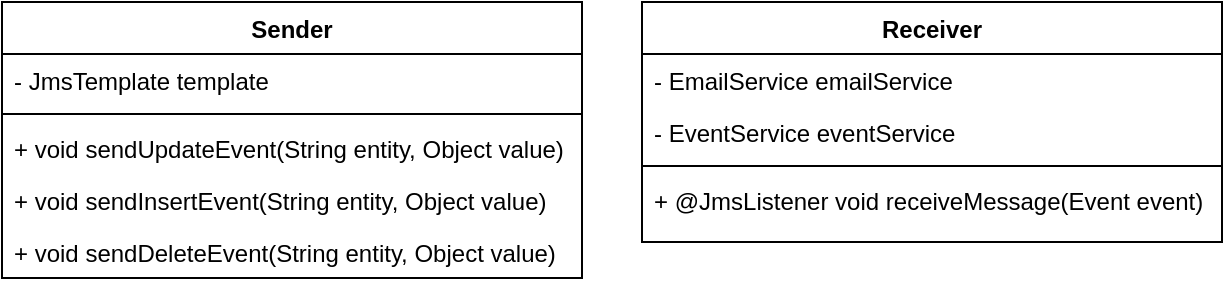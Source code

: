 <mxfile version="14.1.8" type="device"><diagram id="nu-M42BzTgwI54MfAJEI" name="Page-1"><mxGraphModel dx="749" dy="556" grid="1" gridSize="10" guides="1" tooltips="1" connect="1" arrows="1" fold="1" page="1" pageScale="1" pageWidth="850" pageHeight="1100" math="0" shadow="0"><root><mxCell id="0"/><mxCell id="1" parent="0"/><mxCell id="8sDrKjxGGFFBIy29Iiln-5" value="Sender" style="swimlane;fontStyle=1;align=center;verticalAlign=top;childLayout=stackLayout;horizontal=1;startSize=26;horizontalStack=0;resizeParent=1;resizeParentMax=0;resizeLast=0;collapsible=1;marginBottom=0;" vertex="1" parent="1"><mxGeometry x="200" y="260" width="290" height="138" as="geometry"/></mxCell><mxCell id="8sDrKjxGGFFBIy29Iiln-6" value="- JmsTemplate template" style="text;strokeColor=none;fillColor=none;align=left;verticalAlign=top;spacingLeft=4;spacingRight=4;overflow=hidden;rotatable=0;points=[[0,0.5],[1,0.5]];portConstraint=eastwest;" vertex="1" parent="8sDrKjxGGFFBIy29Iiln-5"><mxGeometry y="26" width="290" height="26" as="geometry"/></mxCell><mxCell id="8sDrKjxGGFFBIy29Iiln-7" value="" style="line;strokeWidth=1;fillColor=none;align=left;verticalAlign=middle;spacingTop=-1;spacingLeft=3;spacingRight=3;rotatable=0;labelPosition=right;points=[];portConstraint=eastwest;" vertex="1" parent="8sDrKjxGGFFBIy29Iiln-5"><mxGeometry y="52" width="290" height="8" as="geometry"/></mxCell><mxCell id="8sDrKjxGGFFBIy29Iiln-8" value="+ void sendUpdateEvent(String entity, Object value)" style="text;strokeColor=none;fillColor=none;align=left;verticalAlign=top;spacingLeft=4;spacingRight=4;overflow=hidden;rotatable=0;points=[[0,0.5],[1,0.5]];portConstraint=eastwest;" vertex="1" parent="8sDrKjxGGFFBIy29Iiln-5"><mxGeometry y="60" width="290" height="26" as="geometry"/></mxCell><mxCell id="8sDrKjxGGFFBIy29Iiln-9" value="+ void sendInsertEvent(String entity, Object value)" style="text;strokeColor=none;fillColor=none;align=left;verticalAlign=top;spacingLeft=4;spacingRight=4;overflow=hidden;rotatable=0;points=[[0,0.5],[1,0.5]];portConstraint=eastwest;" vertex="1" parent="8sDrKjxGGFFBIy29Iiln-5"><mxGeometry y="86" width="290" height="26" as="geometry"/></mxCell><mxCell id="8sDrKjxGGFFBIy29Iiln-15" value="+ void sendDeleteEvent(String entity, Object value)" style="text;strokeColor=none;fillColor=none;align=left;verticalAlign=top;spacingLeft=4;spacingRight=4;overflow=hidden;rotatable=0;points=[[0,0.5],[1,0.5]];portConstraint=eastwest;" vertex="1" parent="8sDrKjxGGFFBIy29Iiln-5"><mxGeometry y="112" width="290" height="26" as="geometry"/></mxCell><mxCell id="8sDrKjxGGFFBIy29Iiln-16" value="Receiver" style="swimlane;fontStyle=1;align=center;verticalAlign=top;childLayout=stackLayout;horizontal=1;startSize=26;horizontalStack=0;resizeParent=1;resizeParentMax=0;resizeLast=0;collapsible=1;marginBottom=0;" vertex="1" parent="1"><mxGeometry x="520" y="260" width="290" height="120" as="geometry"/></mxCell><mxCell id="8sDrKjxGGFFBIy29Iiln-17" value="- EmailService emailService" style="text;strokeColor=none;fillColor=none;align=left;verticalAlign=top;spacingLeft=4;spacingRight=4;overflow=hidden;rotatable=0;points=[[0,0.5],[1,0.5]];portConstraint=eastwest;" vertex="1" parent="8sDrKjxGGFFBIy29Iiln-16"><mxGeometry y="26" width="290" height="26" as="geometry"/></mxCell><mxCell id="8sDrKjxGGFFBIy29Iiln-22" value="- EventService eventService" style="text;strokeColor=none;fillColor=none;align=left;verticalAlign=top;spacingLeft=4;spacingRight=4;overflow=hidden;rotatable=0;points=[[0,0.5],[1,0.5]];portConstraint=eastwest;" vertex="1" parent="8sDrKjxGGFFBIy29Iiln-16"><mxGeometry y="52" width="290" height="26" as="geometry"/></mxCell><mxCell id="8sDrKjxGGFFBIy29Iiln-18" value="" style="line;strokeWidth=1;fillColor=none;align=left;verticalAlign=middle;spacingTop=-1;spacingLeft=3;spacingRight=3;rotatable=0;labelPosition=right;points=[];portConstraint=eastwest;" vertex="1" parent="8sDrKjxGGFFBIy29Iiln-16"><mxGeometry y="78" width="290" height="8" as="geometry"/></mxCell><mxCell id="8sDrKjxGGFFBIy29Iiln-19" value="+ @JmsListener void receiveMessage(Event event)" style="text;strokeColor=none;fillColor=none;align=left;verticalAlign=top;spacingLeft=4;spacingRight=4;overflow=hidden;rotatable=0;points=[[0,0.5],[1,0.5]];portConstraint=eastwest;" vertex="1" parent="8sDrKjxGGFFBIy29Iiln-16"><mxGeometry y="86" width="290" height="34" as="geometry"/></mxCell></root></mxGraphModel></diagram></mxfile>